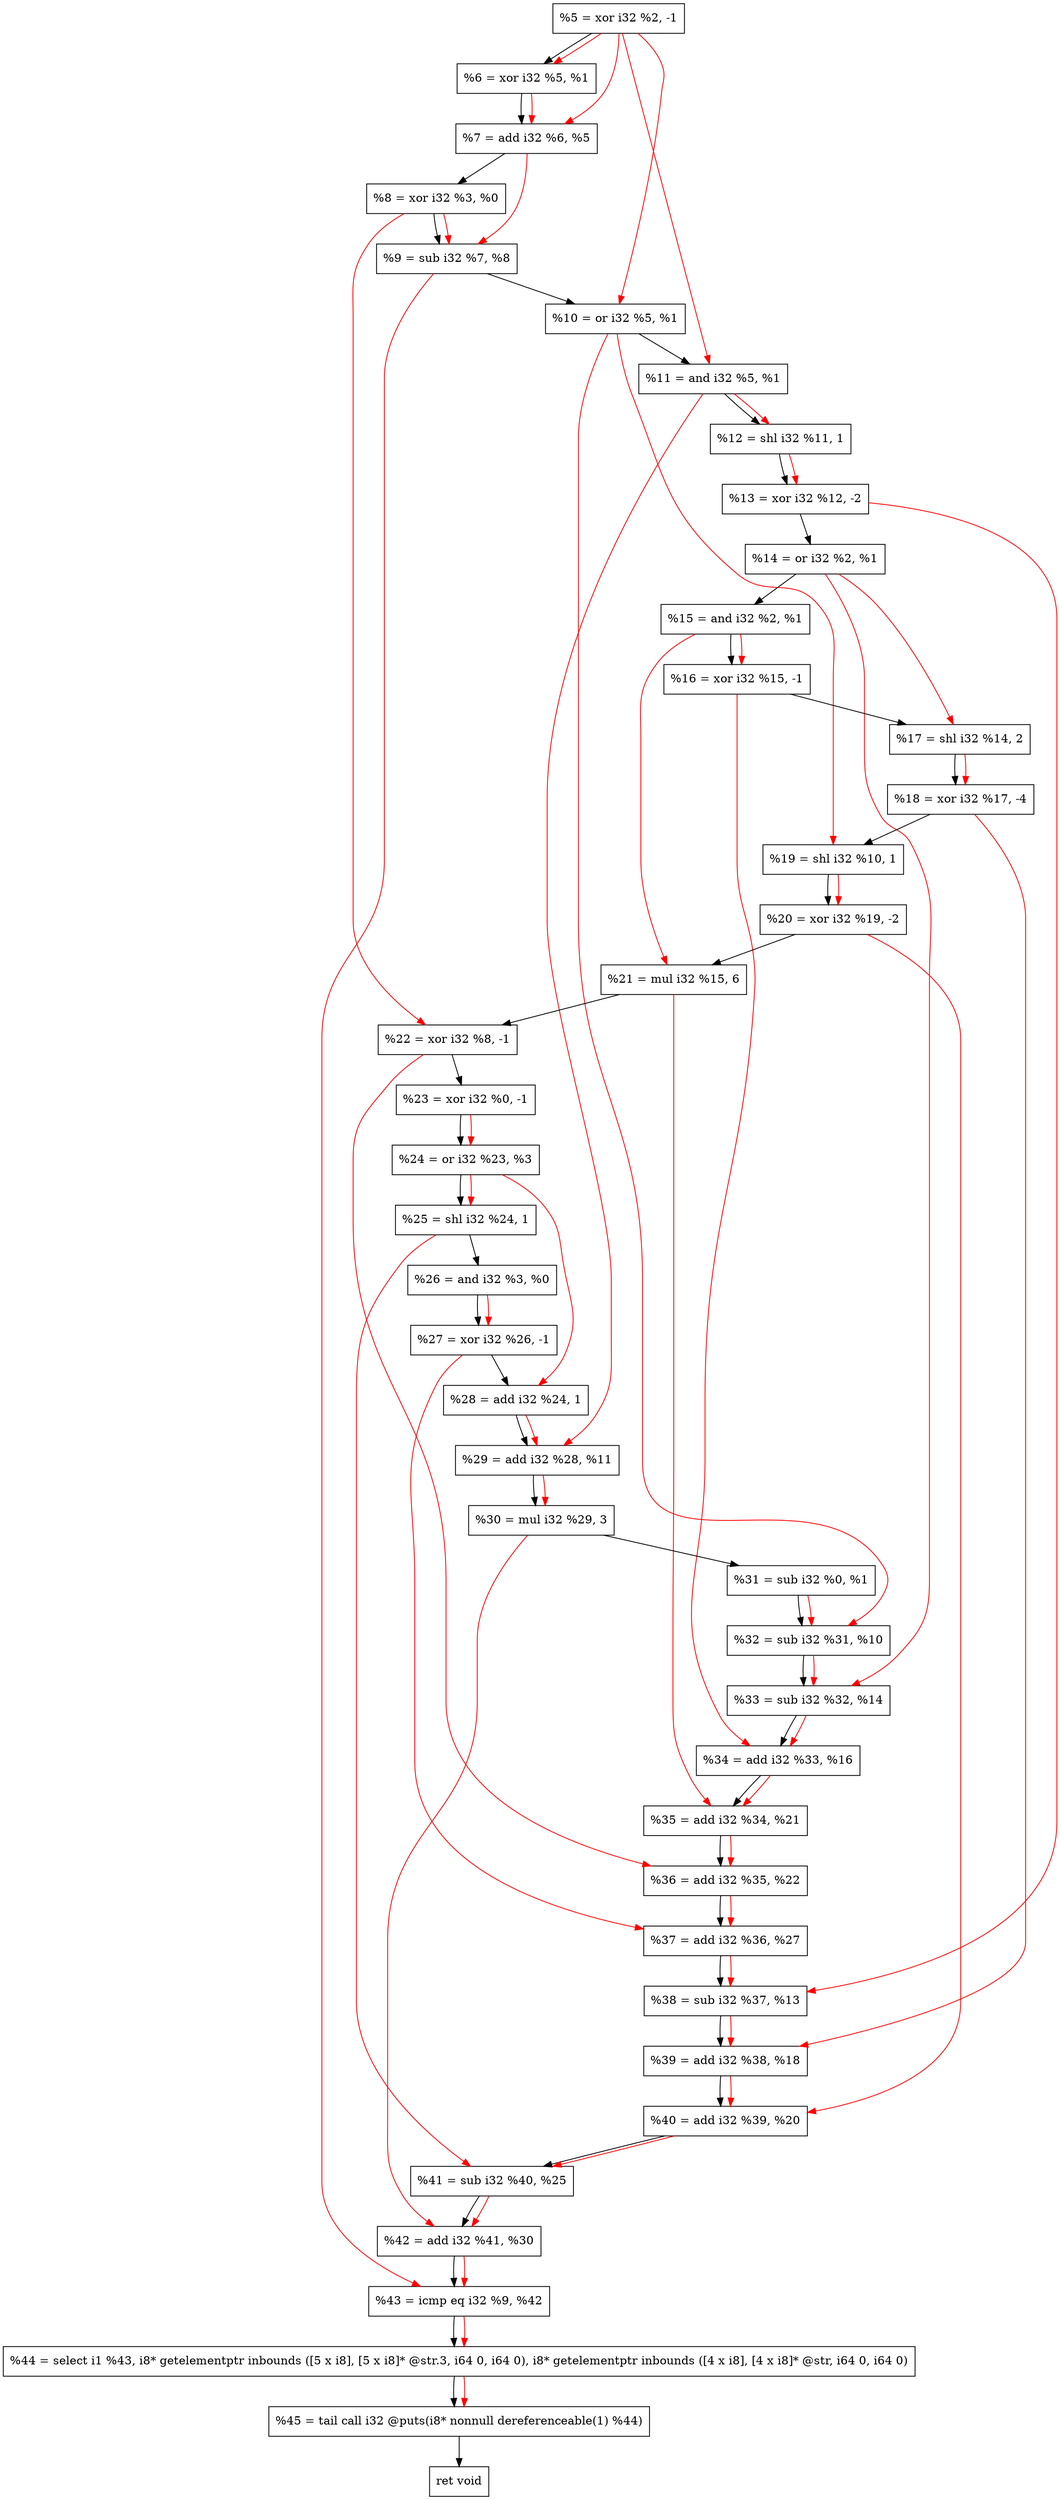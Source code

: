 digraph "DFG for'crackme' function" {
	Node0x51f0f0[shape=record, label="  %5 = xor i32 %2, -1"];
	Node0x51f160[shape=record, label="  %6 = xor i32 %5, %1"];
	Node0x51f1d0[shape=record, label="  %7 = add i32 %6, %5"];
	Node0x51f240[shape=record, label="  %8 = xor i32 %3, %0"];
	Node0x51f2b0[shape=record, label="  %9 = sub i32 %7, %8"];
	Node0x51f320[shape=record, label="  %10 = or i32 %5, %1"];
	Node0x51f390[shape=record, label="  %11 = and i32 %5, %1"];
	Node0x51f430[shape=record, label="  %12 = shl i32 %11, 1"];
	Node0x51f4d0[shape=record, label="  %13 = xor i32 %12, -2"];
	Node0x51f540[shape=record, label="  %14 = or i32 %2, %1"];
	Node0x51f5b0[shape=record, label="  %15 = and i32 %2, %1"];
	Node0x51f620[shape=record, label="  %16 = xor i32 %15, -1"];
	Node0x51f6c0[shape=record, label="  %17 = shl i32 %14, 2"];
	Node0x51f760[shape=record, label="  %18 = xor i32 %17, -4"];
	Node0x51f7d0[shape=record, label="  %19 = shl i32 %10, 1"];
	Node0x51f840[shape=record, label="  %20 = xor i32 %19, -2"];
	Node0x51f8e0[shape=record, label="  %21 = mul i32 %15, 6"];
	Node0x51f950[shape=record, label="  %22 = xor i32 %8, -1"];
	Node0x51f9c0[shape=record, label="  %23 = xor i32 %0, -1"];
	Node0x51fa30[shape=record, label="  %24 = or i32 %23, %3"];
	Node0x51faa0[shape=record, label="  %25 = shl i32 %24, 1"];
	Node0x51fb10[shape=record, label="  %26 = and i32 %3, %0"];
	Node0x51fb80[shape=record, label="  %27 = xor i32 %26, -1"];
	Node0x51fbf0[shape=record, label="  %28 = add i32 %24, 1"];
	Node0x51fc60[shape=record, label="  %29 = add i32 %28, %11"];
	Node0x51fd00[shape=record, label="  %30 = mul i32 %29, 3"];
	Node0x51fd70[shape=record, label="  %31 = sub i32 %0, %1"];
	Node0x51fde0[shape=record, label="  %32 = sub i32 %31, %10"];
	Node0x520060[shape=record, label="  %33 = sub i32 %32, %14"];
	Node0x5200d0[shape=record, label="  %34 = add i32 %33, %16"];
	Node0x520140[shape=record, label="  %35 = add i32 %34, %21"];
	Node0x5201b0[shape=record, label="  %36 = add i32 %35, %22"];
	Node0x520220[shape=record, label="  %37 = add i32 %36, %27"];
	Node0x520290[shape=record, label="  %38 = sub i32 %37, %13"];
	Node0x520300[shape=record, label="  %39 = add i32 %38, %18"];
	Node0x520370[shape=record, label="  %40 = add i32 %39, %20"];
	Node0x5203e0[shape=record, label="  %41 = sub i32 %40, %25"];
	Node0x520450[shape=record, label="  %42 = add i32 %41, %30"];
	Node0x5204c0[shape=record, label="  %43 = icmp eq i32 %9, %42"];
	Node0x4bf268[shape=record, label="  %44 = select i1 %43, i8* getelementptr inbounds ([5 x i8], [5 x i8]* @str.3, i64 0, i64 0), i8* getelementptr inbounds ([4 x i8], [4 x i8]* @str, i64 0, i64 0)"];
	Node0x520960[shape=record, label="  %45 = tail call i32 @puts(i8* nonnull dereferenceable(1) %44)"];
	Node0x5209b0[shape=record, label="  ret void"];
	Node0x51f0f0 -> Node0x51f160;
	Node0x51f160 -> Node0x51f1d0;
	Node0x51f1d0 -> Node0x51f240;
	Node0x51f240 -> Node0x51f2b0;
	Node0x51f2b0 -> Node0x51f320;
	Node0x51f320 -> Node0x51f390;
	Node0x51f390 -> Node0x51f430;
	Node0x51f430 -> Node0x51f4d0;
	Node0x51f4d0 -> Node0x51f540;
	Node0x51f540 -> Node0x51f5b0;
	Node0x51f5b0 -> Node0x51f620;
	Node0x51f620 -> Node0x51f6c0;
	Node0x51f6c0 -> Node0x51f760;
	Node0x51f760 -> Node0x51f7d0;
	Node0x51f7d0 -> Node0x51f840;
	Node0x51f840 -> Node0x51f8e0;
	Node0x51f8e0 -> Node0x51f950;
	Node0x51f950 -> Node0x51f9c0;
	Node0x51f9c0 -> Node0x51fa30;
	Node0x51fa30 -> Node0x51faa0;
	Node0x51faa0 -> Node0x51fb10;
	Node0x51fb10 -> Node0x51fb80;
	Node0x51fb80 -> Node0x51fbf0;
	Node0x51fbf0 -> Node0x51fc60;
	Node0x51fc60 -> Node0x51fd00;
	Node0x51fd00 -> Node0x51fd70;
	Node0x51fd70 -> Node0x51fde0;
	Node0x51fde0 -> Node0x520060;
	Node0x520060 -> Node0x5200d0;
	Node0x5200d0 -> Node0x520140;
	Node0x520140 -> Node0x5201b0;
	Node0x5201b0 -> Node0x520220;
	Node0x520220 -> Node0x520290;
	Node0x520290 -> Node0x520300;
	Node0x520300 -> Node0x520370;
	Node0x520370 -> Node0x5203e0;
	Node0x5203e0 -> Node0x520450;
	Node0x520450 -> Node0x5204c0;
	Node0x5204c0 -> Node0x4bf268;
	Node0x4bf268 -> Node0x520960;
	Node0x520960 -> Node0x5209b0;
edge [color=red]
	Node0x51f0f0 -> Node0x51f160;
	Node0x51f160 -> Node0x51f1d0;
	Node0x51f0f0 -> Node0x51f1d0;
	Node0x51f1d0 -> Node0x51f2b0;
	Node0x51f240 -> Node0x51f2b0;
	Node0x51f0f0 -> Node0x51f320;
	Node0x51f0f0 -> Node0x51f390;
	Node0x51f390 -> Node0x51f430;
	Node0x51f430 -> Node0x51f4d0;
	Node0x51f5b0 -> Node0x51f620;
	Node0x51f540 -> Node0x51f6c0;
	Node0x51f6c0 -> Node0x51f760;
	Node0x51f320 -> Node0x51f7d0;
	Node0x51f7d0 -> Node0x51f840;
	Node0x51f5b0 -> Node0x51f8e0;
	Node0x51f240 -> Node0x51f950;
	Node0x51f9c0 -> Node0x51fa30;
	Node0x51fa30 -> Node0x51faa0;
	Node0x51fb10 -> Node0x51fb80;
	Node0x51fa30 -> Node0x51fbf0;
	Node0x51fbf0 -> Node0x51fc60;
	Node0x51f390 -> Node0x51fc60;
	Node0x51fc60 -> Node0x51fd00;
	Node0x51fd70 -> Node0x51fde0;
	Node0x51f320 -> Node0x51fde0;
	Node0x51fde0 -> Node0x520060;
	Node0x51f540 -> Node0x520060;
	Node0x520060 -> Node0x5200d0;
	Node0x51f620 -> Node0x5200d0;
	Node0x5200d0 -> Node0x520140;
	Node0x51f8e0 -> Node0x520140;
	Node0x520140 -> Node0x5201b0;
	Node0x51f950 -> Node0x5201b0;
	Node0x5201b0 -> Node0x520220;
	Node0x51fb80 -> Node0x520220;
	Node0x520220 -> Node0x520290;
	Node0x51f4d0 -> Node0x520290;
	Node0x520290 -> Node0x520300;
	Node0x51f760 -> Node0x520300;
	Node0x520300 -> Node0x520370;
	Node0x51f840 -> Node0x520370;
	Node0x520370 -> Node0x5203e0;
	Node0x51faa0 -> Node0x5203e0;
	Node0x5203e0 -> Node0x520450;
	Node0x51fd00 -> Node0x520450;
	Node0x51f2b0 -> Node0x5204c0;
	Node0x520450 -> Node0x5204c0;
	Node0x5204c0 -> Node0x4bf268;
	Node0x4bf268 -> Node0x520960;
}
